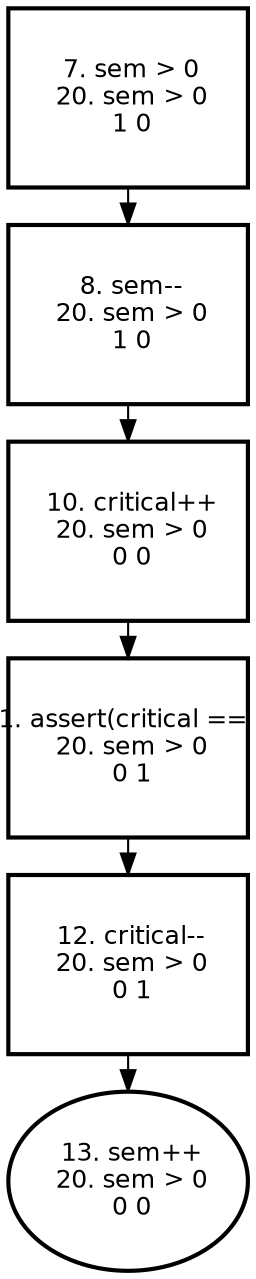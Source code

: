 digraph "" {
  graph [size="16,12",ranksep=.25];               
  node [shape=box,fontname=Helvetica,fontsize=12];
  node [width=1.6,height=1.2,fixedsize=true];     
 0 [label=" 7. sem > 0\n 20. sem > 0\n 1 0\n" style = bold ];
 1 [label=" 8. sem--\n 20. sem > 0\n 1 0\n" style = bold ];
 2 [label=" 10. critical++\n 20. sem > 0\n 0 0\n" style = bold ];
 3 [label=" 11. assert(critical == 1)\n 20. sem > 0\n 0 1\n" style = bold ];
 4 [label=" 12. critical--\n 20. sem > 0\n 0 1\n" style = bold ];
 5 [label=" 13. sem++\n 20. sem > 0\n 0 0\n" shape = ellipse  style = bold ];
 0 -> 1;
 1 -> 2;
 2 -> 3;
 3 -> 4;
 4 -> 5;
}
